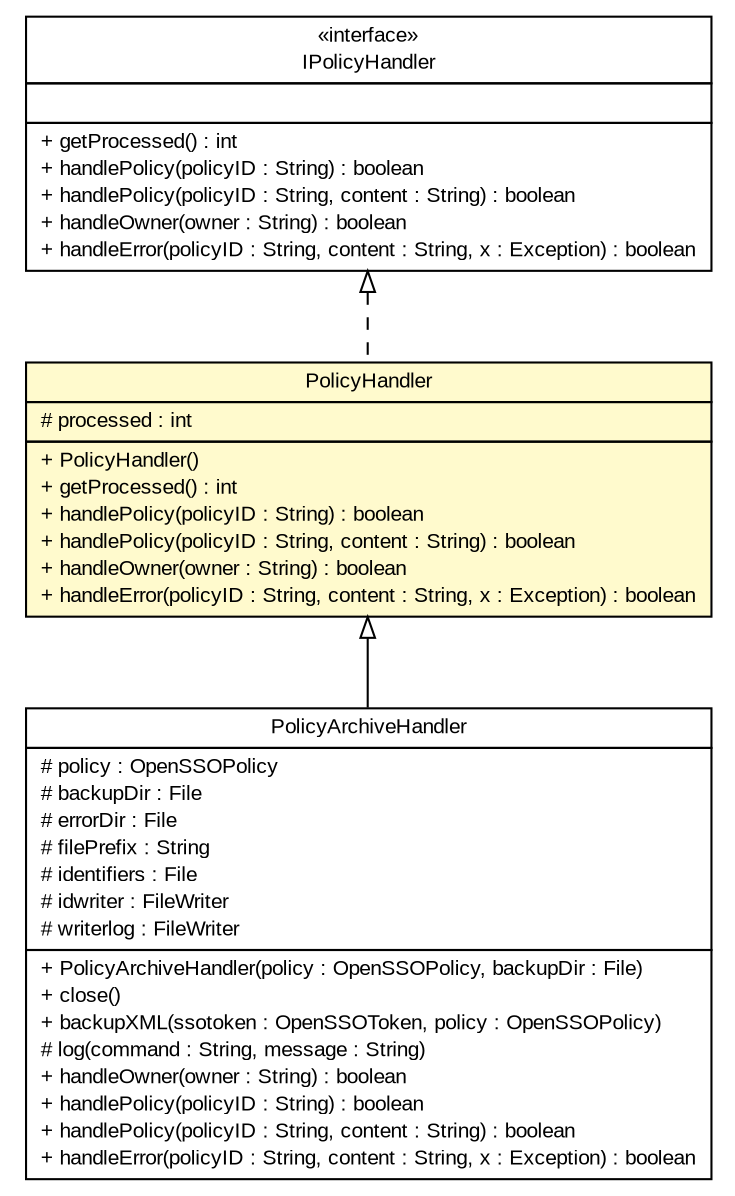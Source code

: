 #!/usr/local/bin/dot
#
# Class diagram 
# Generated by UmlGraph version 4.6 (http://www.spinellis.gr/sw/umlgraph)
#

digraph G {
	edge [fontname="arial",fontsize=10,labelfontname="arial",labelfontsize=10];
	node [fontname="arial",fontsize=10,shape=plaintext];
	// org.opentox.aa.policy.PolicyHandler
	c728 [label=<<table border="0" cellborder="1" cellspacing="0" cellpadding="2" port="p" bgcolor="lemonChiffon" href="./PolicyHandler.html">
		<tr><td><table border="0" cellspacing="0" cellpadding="1">
			<tr><td> PolicyHandler </td></tr>
		</table></td></tr>
		<tr><td><table border="0" cellspacing="0" cellpadding="1">
			<tr><td align="left"> # processed : int </td></tr>
		</table></td></tr>
		<tr><td><table border="0" cellspacing="0" cellpadding="1">
			<tr><td align="left"> + PolicyHandler() </td></tr>
			<tr><td align="left"> + getProcessed() : int </td></tr>
			<tr><td align="left"> + handlePolicy(policyID : String) : boolean </td></tr>
			<tr><td align="left"> + handlePolicy(policyID : String, content : String) : boolean </td></tr>
			<tr><td align="left"> + handleOwner(owner : String) : boolean </td></tr>
			<tr><td align="left"> + handleError(policyID : String, content : String, x : Exception) : boolean </td></tr>
		</table></td></tr>
		</table>>, fontname="arial", fontcolor="black", fontsize=10.0];
	// org.opentox.aa.policy.PolicyArchiveHandler
	c729 [label=<<table border="0" cellborder="1" cellspacing="0" cellpadding="2" port="p" href="./PolicyArchiveHandler.html">
		<tr><td><table border="0" cellspacing="0" cellpadding="1">
			<tr><td> PolicyArchiveHandler </td></tr>
		</table></td></tr>
		<tr><td><table border="0" cellspacing="0" cellpadding="1">
			<tr><td align="left"> # policy : OpenSSOPolicy </td></tr>
			<tr><td align="left"> # backupDir : File </td></tr>
			<tr><td align="left"> # errorDir : File </td></tr>
			<tr><td align="left"> # filePrefix : String </td></tr>
			<tr><td align="left"> # identifiers : File </td></tr>
			<tr><td align="left"> # idwriter : FileWriter </td></tr>
			<tr><td align="left"> # writerlog : FileWriter </td></tr>
		</table></td></tr>
		<tr><td><table border="0" cellspacing="0" cellpadding="1">
			<tr><td align="left"> + PolicyArchiveHandler(policy : OpenSSOPolicy, backupDir : File) </td></tr>
			<tr><td align="left"> + close() </td></tr>
			<tr><td align="left"> + backupXML(ssotoken : OpenSSOToken, policy : OpenSSOPolicy) </td></tr>
			<tr><td align="left"> # log(command : String, message : String) </td></tr>
			<tr><td align="left"> + handleOwner(owner : String) : boolean </td></tr>
			<tr><td align="left"> + handlePolicy(policyID : String) : boolean </td></tr>
			<tr><td align="left"> + handlePolicy(policyID : String, content : String) : boolean </td></tr>
			<tr><td align="left"> + handleError(policyID : String, content : String, x : Exception) : boolean </td></tr>
		</table></td></tr>
		</table>>, fontname="arial", fontcolor="black", fontsize=10.0];
	// org.opentox.aa.policy.IPolicyHandler
	c731 [label=<<table border="0" cellborder="1" cellspacing="0" cellpadding="2" port="p" href="./IPolicyHandler.html">
		<tr><td><table border="0" cellspacing="0" cellpadding="1">
			<tr><td> &laquo;interface&raquo; </td></tr>
			<tr><td> IPolicyHandler </td></tr>
		</table></td></tr>
		<tr><td><table border="0" cellspacing="0" cellpadding="1">
			<tr><td align="left">  </td></tr>
		</table></td></tr>
		<tr><td><table border="0" cellspacing="0" cellpadding="1">
			<tr><td align="left"> + getProcessed() : int </td></tr>
			<tr><td align="left"> + handlePolicy(policyID : String) : boolean </td></tr>
			<tr><td align="left"> + handlePolicy(policyID : String, content : String) : boolean </td></tr>
			<tr><td align="left"> + handleOwner(owner : String) : boolean </td></tr>
			<tr><td align="left"> + handleError(policyID : String, content : String, x : Exception) : boolean </td></tr>
		</table></td></tr>
		</table>>, fontname="arial", fontcolor="black", fontsize=10.0];
	//org.opentox.aa.policy.PolicyHandler implements org.opentox.aa.policy.IPolicyHandler
	c731:p -> c728:p [dir=back,arrowtail=empty,style=dashed];
	//org.opentox.aa.policy.PolicyArchiveHandler extends org.opentox.aa.policy.PolicyHandler
	c728:p -> c729:p [dir=back,arrowtail=empty];
}

